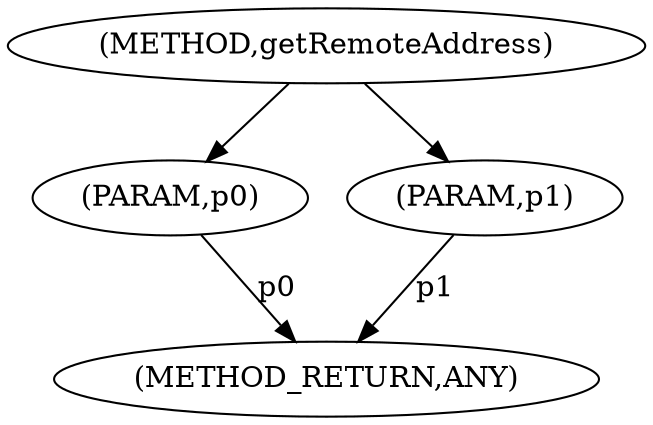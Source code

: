digraph "getRemoteAddress" {  
"811" [label = <(METHOD,getRemoteAddress)> ]
"815" [label = <(METHOD_RETURN,ANY)> ]
"812" [label = <(PARAM,p0)> ]
"813" [label = <(PARAM,p1)> ]
  "812" -> "815"  [ label = "p0"] 
  "813" -> "815"  [ label = "p1"] 
  "811" -> "812" 
  "811" -> "813" 
}
